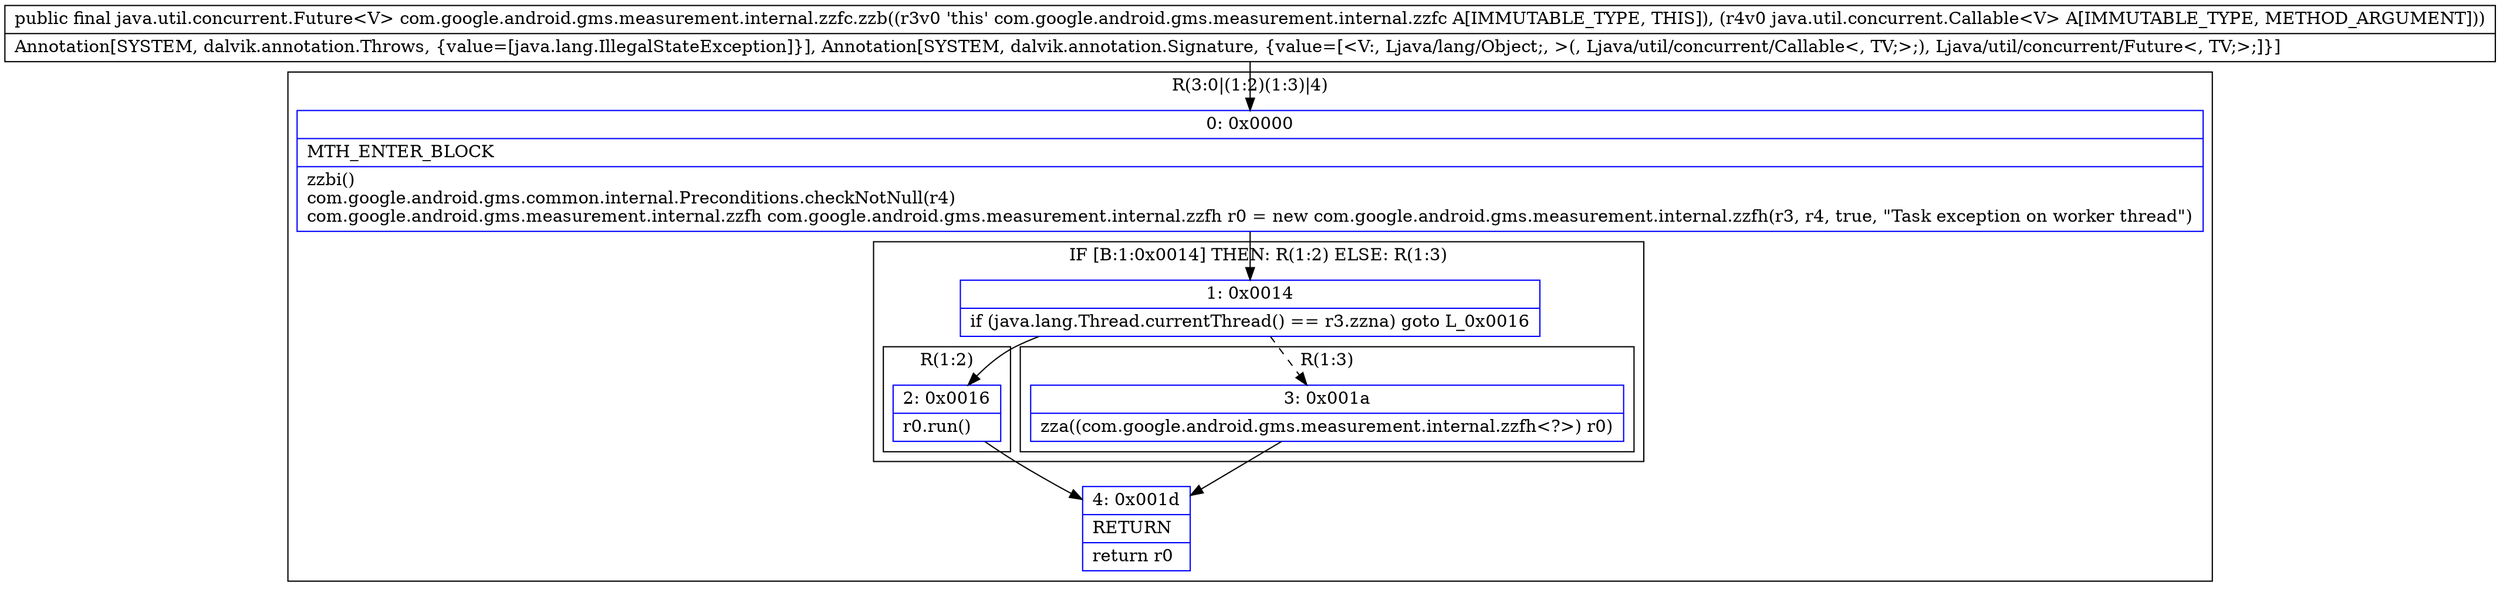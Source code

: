 digraph "CFG forcom.google.android.gms.measurement.internal.zzfc.zzb(Ljava\/util\/concurrent\/Callable;)Ljava\/util\/concurrent\/Future;" {
subgraph cluster_Region_402441067 {
label = "R(3:0|(1:2)(1:3)|4)";
node [shape=record,color=blue];
Node_0 [shape=record,label="{0\:\ 0x0000|MTH_ENTER_BLOCK\l|zzbi()\lcom.google.android.gms.common.internal.Preconditions.checkNotNull(r4)\lcom.google.android.gms.measurement.internal.zzfh com.google.android.gms.measurement.internal.zzfh r0 = new com.google.android.gms.measurement.internal.zzfh(r3, r4, true, \"Task exception on worker thread\")\l}"];
subgraph cluster_IfRegion_80677397 {
label = "IF [B:1:0x0014] THEN: R(1:2) ELSE: R(1:3)";
node [shape=record,color=blue];
Node_1 [shape=record,label="{1\:\ 0x0014|if (java.lang.Thread.currentThread() == r3.zzna) goto L_0x0016\l}"];
subgraph cluster_Region_1535517811 {
label = "R(1:2)";
node [shape=record,color=blue];
Node_2 [shape=record,label="{2\:\ 0x0016|r0.run()\l}"];
}
subgraph cluster_Region_679949356 {
label = "R(1:3)";
node [shape=record,color=blue];
Node_3 [shape=record,label="{3\:\ 0x001a|zza((com.google.android.gms.measurement.internal.zzfh\<?\>) r0)\l}"];
}
}
Node_4 [shape=record,label="{4\:\ 0x001d|RETURN\l|return r0\l}"];
}
MethodNode[shape=record,label="{public final java.util.concurrent.Future\<V\> com.google.android.gms.measurement.internal.zzfc.zzb((r3v0 'this' com.google.android.gms.measurement.internal.zzfc A[IMMUTABLE_TYPE, THIS]), (r4v0 java.util.concurrent.Callable\<V\> A[IMMUTABLE_TYPE, METHOD_ARGUMENT]))  | Annotation[SYSTEM, dalvik.annotation.Throws, \{value=[java.lang.IllegalStateException]\}], Annotation[SYSTEM, dalvik.annotation.Signature, \{value=[\<V:, Ljava\/lang\/Object;, \>(, Ljava\/util\/concurrent\/Callable\<, TV;\>;), Ljava\/util\/concurrent\/Future\<, TV;\>;]\}]\l}"];
MethodNode -> Node_0;
Node_0 -> Node_1;
Node_1 -> Node_2;
Node_1 -> Node_3[style=dashed];
Node_2 -> Node_4;
Node_3 -> Node_4;
}

